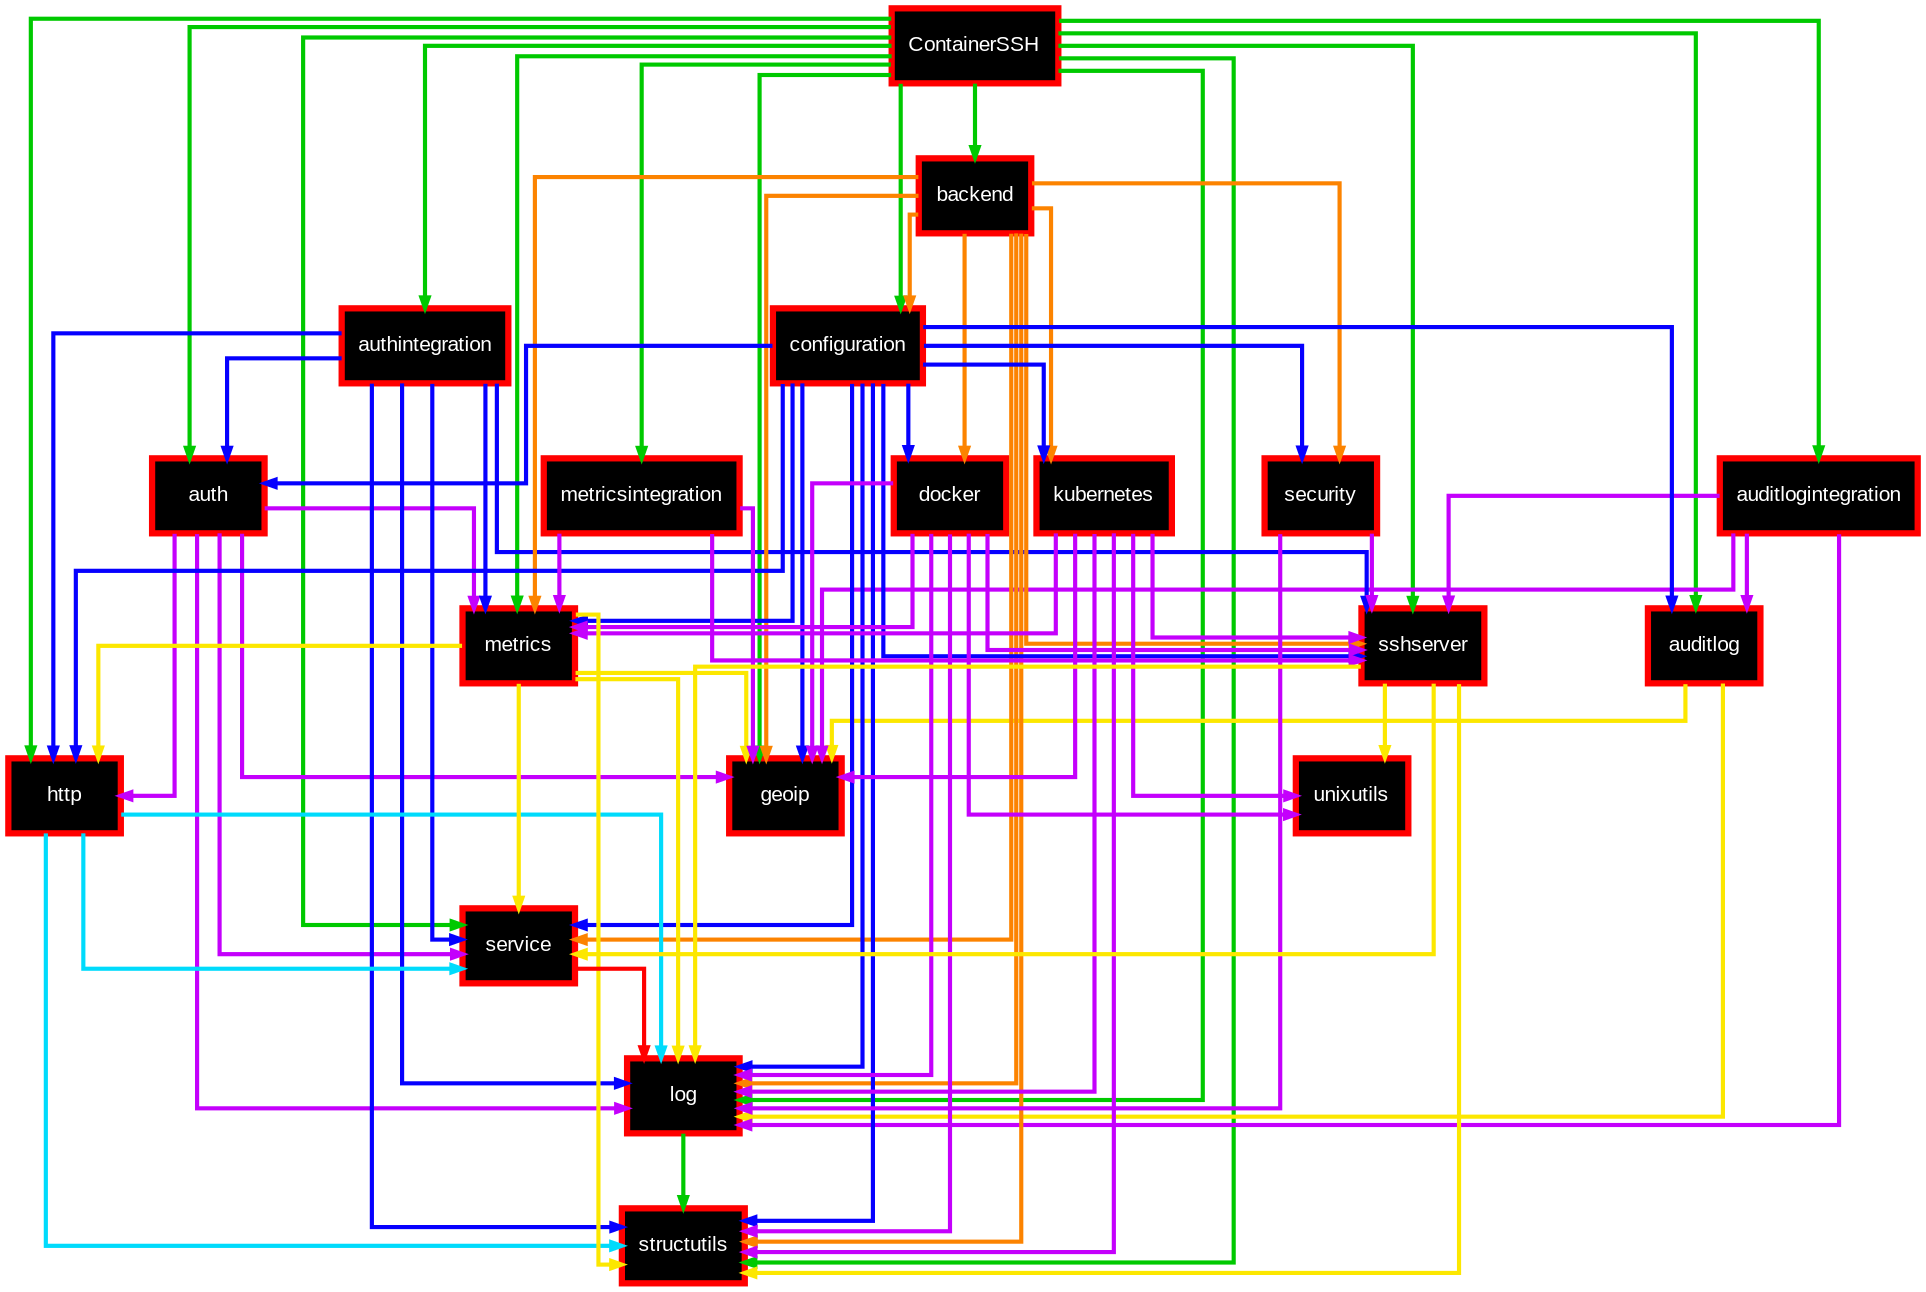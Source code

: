 digraph ContainerSSH {
    concentrate=true;
    graph [splines=ortho, nodesep=0.2, fontname="Arial", concentrate=true]
    node [shape=box, style=filled, fillcolor=black, color=red, fontcolor=white, fontsize=10, fontname="Arial", penwidth=3]
    edge [penwidth=2, color="#00C900", arrowsize=0.5, tailclip=true]

    ContainerSSH [url="https://github.com/containerssh/containerssh"]
    auditlog [url="https://github.com/containerssh/auditlog"]
    auditlogintegration [url="https://github.com/containerssh/auditlogintegration"]
    auth [url="https://github.com/containerssh/auth"]
    authintegration [url="https://github.com/containerssh/authintegration"]
    backend [url="https://github.com/containerssh/backend"]
    configuration [url="https://github.com/containerssh/configuration"]
    docker [url="https://github.com/containerssh/docker"]
    http [url="https://github.com/containerssh/http"]
    kubernetes [url="https://github.com/containerssh/kubernetes"]
    log [url="https://github.com/containerssh/log"]
    metrics [url="https://github.com/containerssh/metrics"]
    metricsintegration [url="https://github.com/containerssh/metricsintegration"]
    security [url="https://github.com/containerssh/security"]
    service [url="https://github.com/containerssh/service"]
    sshserver [url="https://github.com/containerssh/sshserver"]

    ContainerSSH -> auditlog [color="#00C900"]
    ContainerSSH -> auditlogintegration [color="#00C900"]
    ContainerSSH -> auth [color="#00C900"]
    ContainerSSH -> authintegration [color="#00C900"]
    ContainerSSH -> backend [color="#00C900"]
    ContainerSSH -> configuration [color="#00C900"]
    ContainerSSH -> geoip [color="#00C900"]
    ContainerSSH -> http [color="#00C900"]
    ContainerSSH -> log [color="#00C900"]
    ContainerSSH -> metrics [color="#00C900"]
    ContainerSSH -> metricsintegration [color="#00C900"]
    ContainerSSH -> service [color="#00C900"]
    ContainerSSH -> sshserver [color="#00C900"]
    ContainerSSH -> structutils [color="#00C900"]

    auditlog -> geoip [color="#fce700"]
    auditlog -> log [color="#fce700"]

    auditlogintegration -> auditlog [color="#c400fc"]
    auditlogintegration -> geoip [color="#c400fc"]
    auditlogintegration -> log [color="#c400fc"]
    auditlogintegration -> sshserver [color="#c400fc"]

    auth -> geoip [color="#c400fc"]
    auth -> http [color="#c400fc"]
    auth -> log [color="#c400fc"]
    auth -> metrics [color="#c400fc"]
    auth -> service [color="#c400fc"]

    authintegration -> auth [color="#0600FF"]
    authintegration -> http [color="#0600FF"]
    authintegration -> log [color="#0600FF"]
    authintegration -> service [color="#0600FF"]
    authintegration -> sshserver [color="#0600FF"]
    authintegration -> structutils [color="#0600FF"]
    authintegration -> metrics [color="#0600FF"]

    backend -> configuration [color="#FC8300"]
    backend -> docker [color="#FC8300"]
    backend -> geoip [color="#FC8300"]
    backend -> kubernetes [color="#FC8300"]
    backend -> log [color="#FC8300"]
    backend -> metrics [color="#FC8300"]
    backend -> security [color="#FC8300"]
    backend -> service [color="#FC8300"]
    backend -> sshserver [color="#FC8300"]
    backend -> structutils [color="#FC8300"]

    configuration -> auditlog [color="#0600FF"]
    configuration -> auth [color="#0600FF"]
    configuration -> docker [color="#0600FF"]
    configuration -> geoip [color="#0600FF"]
    configuration -> http [color="#0600FF"]
    configuration -> kubernetes [color="#0600FF"]
    configuration -> log [color="#0600FF"]
    configuration -> metrics [color="#0600FF"]
    configuration -> security [color="#0600FF"]
    configuration -> service [color="#0600FF"]
    configuration -> sshserver [color="#0600FF"]
    configuration -> structutils [color="#0600FF"]

    docker -> geoip [color="#c400fc"]
    docker -> log [color="#c400fc"]
    docker -> metrics [color="#c400fc"]
    docker -> sshserver [color="#c400fc"]
    docker -> structutils [color="#c400fc"]
    docker -> unixutils [color="#c400fc"]

    http -> log [color="#00dbfc"]
    http -> service [color="#00dbfc"]
    http -> structutils [color="#00dbfc"]

    kubernetes -> geoip [color="#c400fc"]
    kubernetes -> log [color="#c400fc"]
    kubernetes -> metrics [color="#c400fc"]
    kubernetes -> sshserver [color="#c400fc"]
    kubernetes -> structutils [color="#c400fc"]
    kubernetes -> unixutils [color="#c400fc"]

    log -> structutils

    metrics -> geoip [color="#fce700"]
    metrics -> http [color="#fce700"]
    metrics -> log [color="#fce700"]
    metrics -> service [color="#fce700"]
    metrics -> structutils [color="#fce700"]

    metricsintegration -> geoip [color="#c400fc"]
    metricsintegration -> metrics [color="#c400fc"]
    metricsintegration -> sshserver [color="#c400fc"]

    security -> log [color="#c400fc"]
    security -> sshserver [color="#c400fc"]

    service -> log [color="#ff0000"]

    sshserver -> log [color="#fce700"]
    sshserver -> service [color="#fce700"]
    sshserver -> structutils [color="#fce700"]
    sshserver -> unixutils [color="#fce700"]
}